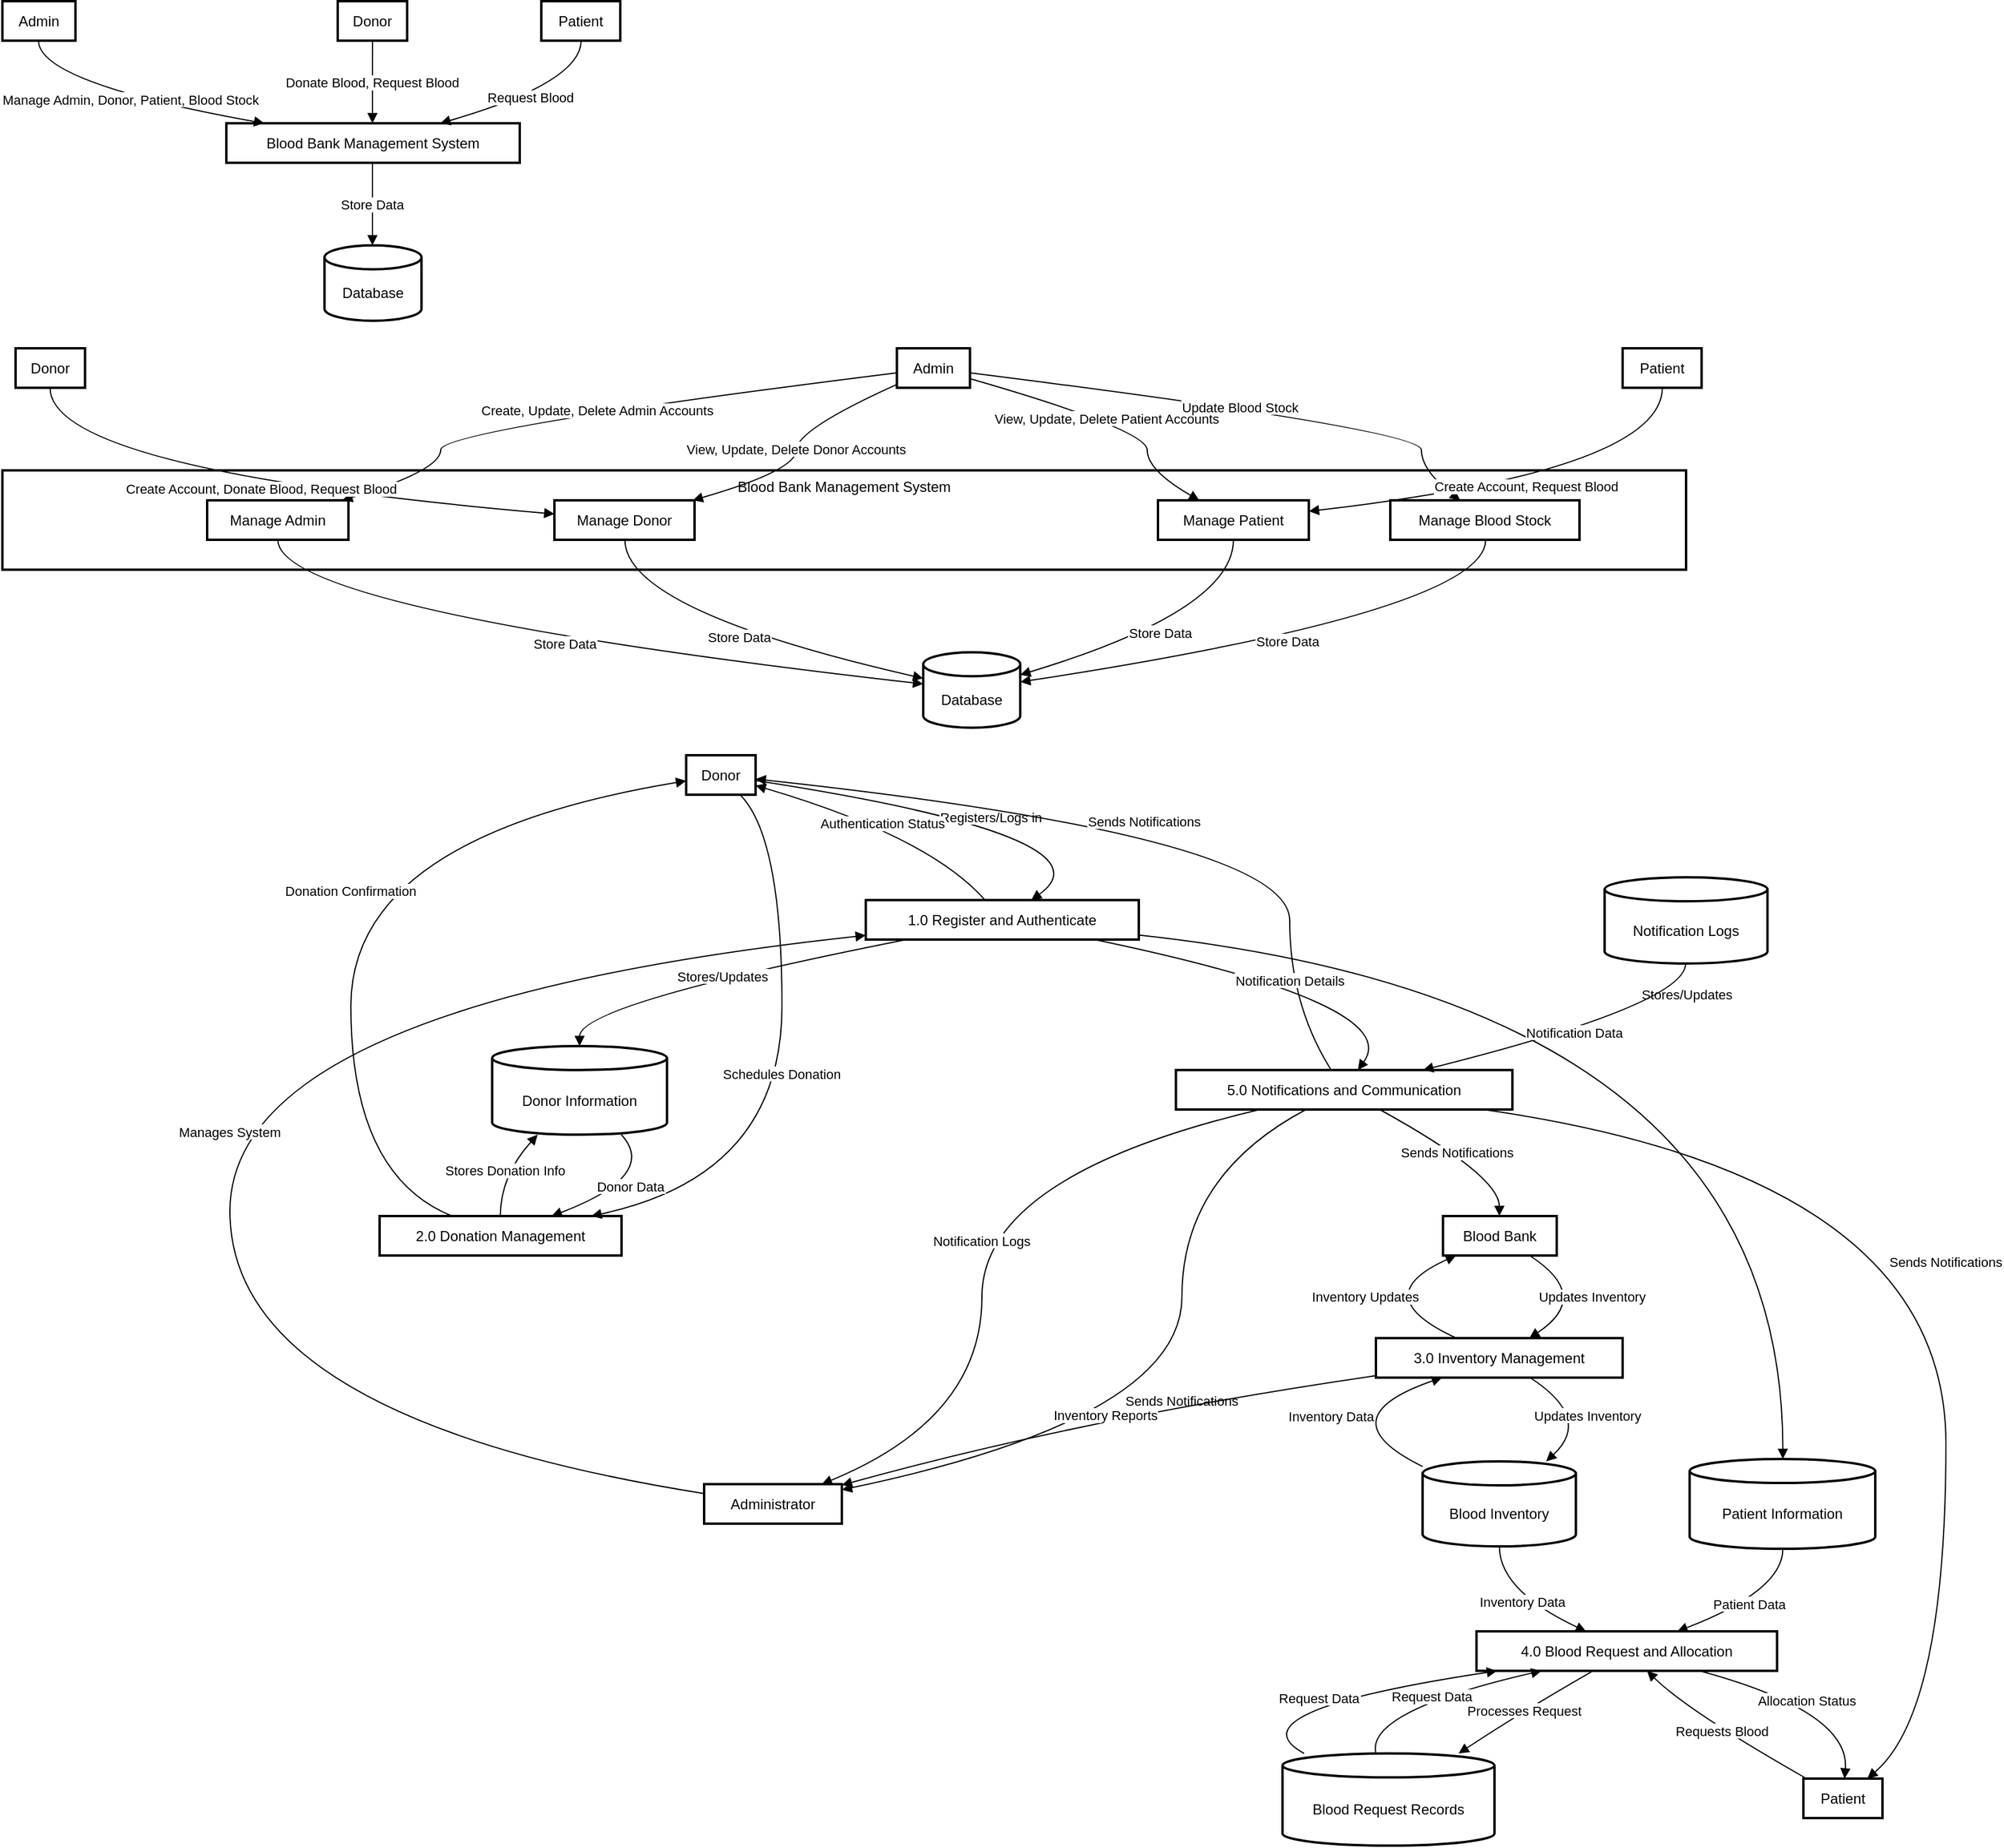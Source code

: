 <mxfile version="24.5.2" type="github">
  <diagram name="Page-1" id="7Al2jOYt5N-tBdOvpTQu">
    <mxGraphModel dx="1750" dy="942" grid="1" gridSize="10" guides="1" tooltips="1" connect="1" arrows="1" fold="1" page="1" pageScale="1" pageWidth="850" pageHeight="1100" math="0" shadow="0">
      <root>
        <mxCell id="0" />
        <mxCell id="1" parent="0" />
        <mxCell id="0MlRzv6bR06kwgjE7RUj-1" value="Admin" style="whiteSpace=wrap;strokeWidth=2;" vertex="1" parent="1">
          <mxGeometry x="20" y="20" width="61" height="33" as="geometry" />
        </mxCell>
        <mxCell id="0MlRzv6bR06kwgjE7RUj-2" value="Blood Bank Management System" style="whiteSpace=wrap;strokeWidth=2;" vertex="1" parent="1">
          <mxGeometry x="207" y="122" width="245" height="33" as="geometry" />
        </mxCell>
        <mxCell id="0MlRzv6bR06kwgjE7RUj-3" value="Donor" style="whiteSpace=wrap;strokeWidth=2;" vertex="1" parent="1">
          <mxGeometry x="300" y="20" width="58" height="33" as="geometry" />
        </mxCell>
        <mxCell id="0MlRzv6bR06kwgjE7RUj-4" value="Patient" style="whiteSpace=wrap;strokeWidth=2;" vertex="1" parent="1">
          <mxGeometry x="470" y="20" width="66" height="33" as="geometry" />
        </mxCell>
        <mxCell id="0MlRzv6bR06kwgjE7RUj-5" value="Database" style="shape=cylinder3;boundedLbl=1;backgroundOutline=1;size=10;strokeWidth=2;whiteSpace=wrap;" vertex="1" parent="1">
          <mxGeometry x="289" y="224" width="81" height="63" as="geometry" />
        </mxCell>
        <mxCell id="0MlRzv6bR06kwgjE7RUj-6" value="Manage Admin, Donor, Patient, Blood Stock" style="curved=1;startArrow=none;endArrow=block;exitX=0.495;exitY=1.012;entryX=0.125;entryY=-0.006;rounded=0;" edge="1" parent="1" source="0MlRzv6bR06kwgjE7RUj-1" target="0MlRzv6bR06kwgjE7RUj-2">
          <mxGeometry relative="1" as="geometry">
            <Array as="points">
              <mxPoint x="50" y="88" />
            </Array>
          </mxGeometry>
        </mxCell>
        <mxCell id="0MlRzv6bR06kwgjE7RUj-7" value="Donate Blood, Request Blood" style="curved=1;startArrow=none;endArrow=block;exitX=0.501;exitY=1.012;entryX=0.498;entryY=-0.006;rounded=0;" edge="1" parent="1" source="0MlRzv6bR06kwgjE7RUj-3" target="0MlRzv6bR06kwgjE7RUj-2">
          <mxGeometry relative="1" as="geometry">
            <Array as="points" />
          </mxGeometry>
        </mxCell>
        <mxCell id="0MlRzv6bR06kwgjE7RUj-8" value="Request Blood" style="curved=1;startArrow=none;endArrow=block;exitX=0.505;exitY=1.012;entryX=0.732;entryY=-0.006;rounded=0;" edge="1" parent="1" source="0MlRzv6bR06kwgjE7RUj-4" target="0MlRzv6bR06kwgjE7RUj-2">
          <mxGeometry relative="1" as="geometry">
            <Array as="points">
              <mxPoint x="503" y="88" />
            </Array>
          </mxGeometry>
        </mxCell>
        <mxCell id="0MlRzv6bR06kwgjE7RUj-9" value="Store Data" style="curved=1;startArrow=none;endArrow=block;exitX=0.498;exitY=1.006;entryX=0.494;entryY=-0.006;rounded=0;" edge="1" parent="1" source="0MlRzv6bR06kwgjE7RUj-2" target="0MlRzv6bR06kwgjE7RUj-5">
          <mxGeometry relative="1" as="geometry">
            <Array as="points" />
          </mxGeometry>
        </mxCell>
        <mxCell id="0MlRzv6bR06kwgjE7RUj-10" value="Blood Bank Management System" style="whiteSpace=wrap;strokeWidth=2;verticalAlign=top;" vertex="1" parent="1">
          <mxGeometry x="20" y="412" width="1406" height="83" as="geometry" />
        </mxCell>
        <mxCell id="0MlRzv6bR06kwgjE7RUj-11" value="Manage Admin" style="whiteSpace=wrap;strokeWidth=2;" vertex="1" parent="1">
          <mxGeometry x="191" y="437" width="118" height="33" as="geometry" />
        </mxCell>
        <mxCell id="0MlRzv6bR06kwgjE7RUj-12" value="Manage Donor" style="whiteSpace=wrap;strokeWidth=2;" vertex="1" parent="1">
          <mxGeometry x="481" y="437" width="117" height="33" as="geometry" />
        </mxCell>
        <mxCell id="0MlRzv6bR06kwgjE7RUj-13" value="Manage Patient" style="whiteSpace=wrap;strokeWidth=2;" vertex="1" parent="1">
          <mxGeometry x="985" y="437" width="126" height="33" as="geometry" />
        </mxCell>
        <mxCell id="0MlRzv6bR06kwgjE7RUj-14" value="Manage Blood Stock" style="whiteSpace=wrap;strokeWidth=2;" vertex="1" parent="1">
          <mxGeometry x="1179" y="437" width="158" height="33" as="geometry" />
        </mxCell>
        <mxCell id="0MlRzv6bR06kwgjE7RUj-15" value="Admin" style="whiteSpace=wrap;strokeWidth=2;" vertex="1" parent="1">
          <mxGeometry x="767" y="310" width="61" height="33" as="geometry" />
        </mxCell>
        <mxCell id="0MlRzv6bR06kwgjE7RUj-16" value="Donor" style="whiteSpace=wrap;strokeWidth=2;" vertex="1" parent="1">
          <mxGeometry x="31" y="310" width="58" height="33" as="geometry" />
        </mxCell>
        <mxCell id="0MlRzv6bR06kwgjE7RUj-17" value="Patient" style="whiteSpace=wrap;strokeWidth=2;" vertex="1" parent="1">
          <mxGeometry x="1373" y="310" width="66" height="33" as="geometry" />
        </mxCell>
        <mxCell id="0MlRzv6bR06kwgjE7RUj-18" value="Database" style="shape=cylinder3;boundedLbl=1;backgroundOutline=1;size=10;strokeWidth=2;whiteSpace=wrap;" vertex="1" parent="1">
          <mxGeometry x="789" y="564" width="81" height="63" as="geometry" />
        </mxCell>
        <mxCell id="0MlRzv6bR06kwgjE7RUj-19" value="Create, Update, Delete Admin Accounts" style="curved=1;startArrow=none;endArrow=block;exitX=-0.0;exitY=0.62;entryX=0.962;entryY=-0.006;rounded=0;" edge="1" parent="1" source="0MlRzv6bR06kwgjE7RUj-15" target="0MlRzv6bR06kwgjE7RUj-11">
          <mxGeometry relative="1" as="geometry">
            <Array as="points">
              <mxPoint x="386" y="378" />
              <mxPoint x="386" y="412" />
            </Array>
          </mxGeometry>
        </mxCell>
        <mxCell id="0MlRzv6bR06kwgjE7RUj-20" value="View, Update, Delete Donor Accounts" style="curved=1;startArrow=none;endArrow=block;exitX=-0.0;exitY=0.915;entryX=0.993;entryY=-0.006;rounded=0;" edge="1" parent="1" source="0MlRzv6bR06kwgjE7RUj-15" target="0MlRzv6bR06kwgjE7RUj-12">
          <mxGeometry relative="1" as="geometry">
            <Array as="points">
              <mxPoint x="683" y="378" />
              <mxPoint x="683" y="412" />
            </Array>
          </mxGeometry>
        </mxCell>
        <mxCell id="0MlRzv6bR06kwgjE7RUj-21" value="View, Update, Delete Patient Accounts" style="curved=1;startArrow=none;endArrow=block;exitX=0.996;exitY=0.768;entryX=0.271;entryY=-0.006;rounded=0;" edge="1" parent="1" source="0MlRzv6bR06kwgjE7RUj-15" target="0MlRzv6bR06kwgjE7RUj-13">
          <mxGeometry relative="1" as="geometry">
            <Array as="points">
              <mxPoint x="976" y="378" />
              <mxPoint x="976" y="412" />
            </Array>
          </mxGeometry>
        </mxCell>
        <mxCell id="0MlRzv6bR06kwgjE7RUj-22" value="Update Blood Stock" style="curved=1;startArrow=none;endArrow=block;exitX=0.996;exitY=0.621;entryX=0.368;entryY=-0.006;rounded=0;" edge="1" parent="1" source="0MlRzv6bR06kwgjE7RUj-15" target="0MlRzv6bR06kwgjE7RUj-14">
          <mxGeometry relative="1" as="geometry">
            <Array as="points">
              <mxPoint x="1205" y="378" />
              <mxPoint x="1205" y="412" />
            </Array>
          </mxGeometry>
        </mxCell>
        <mxCell id="0MlRzv6bR06kwgjE7RUj-23" value="Create Account, Donate Blood, Request Blood" style="curved=1;startArrow=none;endArrow=block;exitX=0.496;exitY=1.012;entryX=0.002;entryY=0.346;rounded=0;" edge="1" parent="1" source="0MlRzv6bR06kwgjE7RUj-16" target="0MlRzv6bR06kwgjE7RUj-12">
          <mxGeometry relative="1" as="geometry">
            <Array as="points">
              <mxPoint x="60" y="412" />
            </Array>
          </mxGeometry>
        </mxCell>
        <mxCell id="0MlRzv6bR06kwgjE7RUj-24" value="Create Account, Request Blood" style="curved=1;startArrow=none;endArrow=block;exitX=0.503;exitY=1.012;entryX=0.999;entryY=0.278;rounded=0;" edge="1" parent="1" source="0MlRzv6bR06kwgjE7RUj-17" target="0MlRzv6bR06kwgjE7RUj-13">
          <mxGeometry relative="1" as="geometry">
            <Array as="points">
              <mxPoint x="1406" y="412" />
            </Array>
          </mxGeometry>
        </mxCell>
        <mxCell id="0MlRzv6bR06kwgjE7RUj-25" value="Store Data" style="curved=1;startArrow=none;endArrow=block;exitX=0.5;exitY=1.006;entryX=0.002;entryY=0.42;rounded=0;" edge="1" parent="1" source="0MlRzv6bR06kwgjE7RUj-11" target="0MlRzv6bR06kwgjE7RUj-18">
          <mxGeometry relative="1" as="geometry">
            <Array as="points">
              <mxPoint x="250" y="529" />
            </Array>
          </mxGeometry>
        </mxCell>
        <mxCell id="0MlRzv6bR06kwgjE7RUj-26" value="Store Data" style="curved=1;startArrow=none;endArrow=block;exitX=0.503;exitY=1.006;entryX=0.002;entryY=0.347;rounded=0;" edge="1" parent="1" source="0MlRzv6bR06kwgjE7RUj-12" target="0MlRzv6bR06kwgjE7RUj-18">
          <mxGeometry relative="1" as="geometry">
            <Array as="points">
              <mxPoint x="540" y="529" />
            </Array>
          </mxGeometry>
        </mxCell>
        <mxCell id="0MlRzv6bR06kwgjE7RUj-27" value="Store Data" style="curved=1;startArrow=none;endArrow=block;exitX=0.5;exitY=1.006;entryX=0.997;entryY=0.3;rounded=0;" edge="1" parent="1" source="0MlRzv6bR06kwgjE7RUj-13" target="0MlRzv6bR06kwgjE7RUj-18">
          <mxGeometry relative="1" as="geometry">
            <Array as="points">
              <mxPoint x="1048" y="529" />
            </Array>
          </mxGeometry>
        </mxCell>
        <mxCell id="0MlRzv6bR06kwgjE7RUj-28" value="Store Data" style="curved=1;startArrow=none;endArrow=block;exitX=0.504;exitY=1.006;entryX=0.997;entryY=0.394;rounded=0;" edge="1" parent="1" source="0MlRzv6bR06kwgjE7RUj-14" target="0MlRzv6bR06kwgjE7RUj-18">
          <mxGeometry relative="1" as="geometry">
            <Array as="points">
              <mxPoint x="1259" y="529" />
            </Array>
          </mxGeometry>
        </mxCell>
        <mxCell id="0MlRzv6bR06kwgjE7RUj-29" value="Donor" style="whiteSpace=wrap;strokeWidth=2;" vertex="1" parent="1">
          <mxGeometry x="591" y="650" width="58" height="33" as="geometry" />
        </mxCell>
        <mxCell id="0MlRzv6bR06kwgjE7RUj-30" value="Patient" style="whiteSpace=wrap;strokeWidth=2;" vertex="1" parent="1">
          <mxGeometry x="1524" y="1505" width="66" height="33" as="geometry" />
        </mxCell>
        <mxCell id="0MlRzv6bR06kwgjE7RUj-31" value="Administrator" style="whiteSpace=wrap;strokeWidth=2;" vertex="1" parent="1">
          <mxGeometry x="606" y="1259" width="115" height="33" as="geometry" />
        </mxCell>
        <mxCell id="0MlRzv6bR06kwgjE7RUj-32" value="Blood Bank" style="whiteSpace=wrap;strokeWidth=2;" vertex="1" parent="1">
          <mxGeometry x="1223" y="1035" width="95" height="33" as="geometry" />
        </mxCell>
        <mxCell id="0MlRzv6bR06kwgjE7RUj-33" value="1.0 Register and Authenticate" style="whiteSpace=wrap;strokeWidth=2;" vertex="1" parent="1">
          <mxGeometry x="741" y="771" width="228" height="33" as="geometry" />
        </mxCell>
        <mxCell id="0MlRzv6bR06kwgjE7RUj-34" value="2.0 Donation Management" style="whiteSpace=wrap;strokeWidth=2;" vertex="1" parent="1">
          <mxGeometry x="335" y="1035" width="202" height="33" as="geometry" />
        </mxCell>
        <mxCell id="0MlRzv6bR06kwgjE7RUj-35" value="3.0 Inventory Management" style="whiteSpace=wrap;strokeWidth=2;" vertex="1" parent="1">
          <mxGeometry x="1167" y="1137" width="206" height="33" as="geometry" />
        </mxCell>
        <mxCell id="0MlRzv6bR06kwgjE7RUj-36" value="4.0 Blood Request and Allocation" style="whiteSpace=wrap;strokeWidth=2;" vertex="1" parent="1">
          <mxGeometry x="1251" y="1382" width="251" height="33" as="geometry" />
        </mxCell>
        <mxCell id="0MlRzv6bR06kwgjE7RUj-37" value="5.0 Notifications and Communication" style="whiteSpace=wrap;strokeWidth=2;" vertex="1" parent="1">
          <mxGeometry x="1000" y="913" width="281" height="33" as="geometry" />
        </mxCell>
        <mxCell id="0MlRzv6bR06kwgjE7RUj-38" value="Donor Information" style="shape=cylinder3;boundedLbl=1;backgroundOutline=1;size=10;strokeWidth=2;whiteSpace=wrap;" vertex="1" parent="1">
          <mxGeometry x="429" y="893" width="146" height="74" as="geometry" />
        </mxCell>
        <mxCell id="0MlRzv6bR06kwgjE7RUj-39" value="Patient Information" style="shape=cylinder3;boundedLbl=1;backgroundOutline=1;size=10;strokeWidth=2;whiteSpace=wrap;" vertex="1" parent="1">
          <mxGeometry x="1429" y="1238" width="155" height="75" as="geometry" />
        </mxCell>
        <mxCell id="0MlRzv6bR06kwgjE7RUj-40" value="Blood Inventory" style="shape=cylinder3;boundedLbl=1;backgroundOutline=1;size=10;strokeWidth=2;whiteSpace=wrap;" vertex="1" parent="1">
          <mxGeometry x="1206" y="1240" width="128" height="71" as="geometry" />
        </mxCell>
        <mxCell id="0MlRzv6bR06kwgjE7RUj-41" value="Blood Request Records" style="shape=cylinder3;boundedLbl=1;backgroundOutline=1;size=10;strokeWidth=2;whiteSpace=wrap;" vertex="1" parent="1">
          <mxGeometry x="1089" y="1484" width="177" height="77" as="geometry" />
        </mxCell>
        <mxCell id="0MlRzv6bR06kwgjE7RUj-42" value="Notification Logs" style="shape=cylinder3;boundedLbl=1;backgroundOutline=1;size=10;strokeWidth=2;whiteSpace=wrap;" vertex="1" parent="1">
          <mxGeometry x="1358" y="752" width="136" height="72" as="geometry" />
        </mxCell>
        <mxCell id="0MlRzv6bR06kwgjE7RUj-43" value="Registers/Logs in" style="curved=1;startArrow=none;endArrow=block;exitX=0.993;exitY=0.64;entryX=0.604;entryY=0.01;rounded=0;" edge="1" parent="1" source="0MlRzv6bR06kwgjE7RUj-29" target="0MlRzv6bR06kwgjE7RUj-33">
          <mxGeometry relative="1" as="geometry">
            <Array as="points">
              <mxPoint x="953" y="718" />
            </Array>
          </mxGeometry>
        </mxCell>
        <mxCell id="0MlRzv6bR06kwgjE7RUj-44" value="Authentication Status" style="curved=1;startArrow=none;endArrow=block;exitX=0.438;exitY=0.01;entryX=0.993;entryY=0.762;rounded=0;" edge="1" parent="1" source="0MlRzv6bR06kwgjE7RUj-33" target="0MlRzv6bR06kwgjE7RUj-29">
          <mxGeometry relative="1" as="geometry">
            <Array as="points">
              <mxPoint x="794" y="718" />
            </Array>
          </mxGeometry>
        </mxCell>
        <mxCell id="0MlRzv6bR06kwgjE7RUj-45" value="Requests Blood" style="curved=1;startArrow=none;endArrow=block;exitX=0.052;exitY=0.014;entryX=0.568;entryY=1.004;rounded=0;" edge="1" parent="1" source="0MlRzv6bR06kwgjE7RUj-30" target="0MlRzv6bR06kwgjE7RUj-36">
          <mxGeometry relative="1" as="geometry">
            <Array as="points">
              <mxPoint x="1428" y="1449" />
            </Array>
          </mxGeometry>
        </mxCell>
        <mxCell id="0MlRzv6bR06kwgjE7RUj-46" value="Manages System" style="curved=1;startArrow=none;endArrow=block;exitX=-0.004;exitY=0.236;entryX=0.002;entryY=0.893;rounded=0;" edge="1" parent="1" source="0MlRzv6bR06kwgjE7RUj-31" target="0MlRzv6bR06kwgjE7RUj-33">
          <mxGeometry relative="1" as="geometry">
            <Array as="points">
              <mxPoint x="210" y="1204" />
              <mxPoint x="210" y="858" />
            </Array>
          </mxGeometry>
        </mxCell>
        <mxCell id="0MlRzv6bR06kwgjE7RUj-47" value="Updates Inventory" style="curved=1;startArrow=none;endArrow=block;exitX=0.765;exitY=1.006;entryX=0.625;entryY=-0.012;rounded=0;" edge="1" parent="1" source="0MlRzv6bR06kwgjE7RUj-32" target="0MlRzv6bR06kwgjE7RUj-35">
          <mxGeometry relative="1" as="geometry">
            <Array as="points">
              <mxPoint x="1348" y="1102" />
            </Array>
          </mxGeometry>
        </mxCell>
        <mxCell id="0MlRzv6bR06kwgjE7RUj-48" value="Inventory Updates" style="curved=1;startArrow=none;endArrow=block;exitX=0.322;exitY=-0.012;entryX=0.11;entryY=1.006;rounded=0;" edge="1" parent="1" source="0MlRzv6bR06kwgjE7RUj-35" target="0MlRzv6bR06kwgjE7RUj-32">
          <mxGeometry relative="1" as="geometry">
            <Array as="points">
              <mxPoint x="1158" y="1102" />
            </Array>
          </mxGeometry>
        </mxCell>
        <mxCell id="0MlRzv6bR06kwgjE7RUj-49" value="Stores/Updates" style="curved=1;startArrow=none;endArrow=block;exitX=0.134;exitY=1.022;entryX=0.5;entryY=-0.005;rounded=0;" edge="1" parent="1" source="0MlRzv6bR06kwgjE7RUj-33" target="0MlRzv6bR06kwgjE7RUj-38">
          <mxGeometry relative="1" as="geometry">
            <Array as="points">
              <mxPoint x="502" y="858" />
            </Array>
          </mxGeometry>
        </mxCell>
        <mxCell id="0MlRzv6bR06kwgjE7RUj-50" value="Stores/Updates" style="curved=1;startArrow=none;endArrow=block;exitX=1.003;exitY=0.89;entryX=0.502;entryY=0.005;rounded=0;" edge="1" parent="1" source="0MlRzv6bR06kwgjE7RUj-33" target="0MlRzv6bR06kwgjE7RUj-39">
          <mxGeometry relative="1" as="geometry">
            <Array as="points">
              <mxPoint x="1507" y="858" />
            </Array>
          </mxGeometry>
        </mxCell>
        <mxCell id="0MlRzv6bR06kwgjE7RUj-51" value="Schedules Donation" style="curved=1;startArrow=none;endArrow=block;exitX=0.782;exitY=1.012;entryX=0.88;entryY=-0.006;rounded=0;" edge="1" parent="1" source="0MlRzv6bR06kwgjE7RUj-29" target="0MlRzv6bR06kwgjE7RUj-34">
          <mxGeometry relative="1" as="geometry">
            <Array as="points">
              <mxPoint x="671" y="718" />
              <mxPoint x="671" y="1001" />
            </Array>
          </mxGeometry>
        </mxCell>
        <mxCell id="0MlRzv6bR06kwgjE7RUj-52" value="Stores Donation Info" style="curved=1;startArrow=none;endArrow=block;exitX=0.499;exitY=-0.006;entryX=0.264;entryY=0.992;rounded=0;" edge="1" parent="1" source="0MlRzv6bR06kwgjE7RUj-34" target="0MlRzv6bR06kwgjE7RUj-38">
          <mxGeometry relative="1" as="geometry">
            <Array as="points">
              <mxPoint x="436" y="1001" />
            </Array>
          </mxGeometry>
        </mxCell>
        <mxCell id="0MlRzv6bR06kwgjE7RUj-53" value="Updates Inventory" style="curved=1;startArrow=none;endArrow=block;exitX=0.625;exitY=1.0;entryX=0.804;entryY=0.003;rounded=0;" edge="1" parent="1" source="0MlRzv6bR06kwgjE7RUj-35" target="0MlRzv6bR06kwgjE7RUj-40">
          <mxGeometry relative="1" as="geometry">
            <Array as="points">
              <mxPoint x="1348" y="1204" />
            </Array>
          </mxGeometry>
        </mxCell>
        <mxCell id="0MlRzv6bR06kwgjE7RUj-54" value="Inventory Data" style="curved=1;startArrow=none;endArrow=block;exitX=0.0;exitY=0.061;entryX=0.268;entryY=1.0;rounded=0;" edge="1" parent="1" source="0MlRzv6bR06kwgjE7RUj-40" target="0MlRzv6bR06kwgjE7RUj-35">
          <mxGeometry relative="1" as="geometry">
            <Array as="points">
              <mxPoint x="1124" y="1204" />
            </Array>
          </mxGeometry>
        </mxCell>
        <mxCell id="0MlRzv6bR06kwgjE7RUj-55" value="Processes Request" style="curved=1;startArrow=none;endArrow=block;exitX=0.387;exitY=1.004;entryX=0.835;entryY=-0.006;rounded=0;" edge="1" parent="1" source="0MlRzv6bR06kwgjE7RUj-36" target="0MlRzv6bR06kwgjE7RUj-41">
          <mxGeometry relative="1" as="geometry">
            <Array as="points">
              <mxPoint x="1289" y="1449" />
            </Array>
          </mxGeometry>
        </mxCell>
        <mxCell id="0MlRzv6bR06kwgjE7RUj-56" value="Request Data" style="curved=1;startArrow=none;endArrow=block;exitX=0.44;exitY=-0.006;entryX=0.214;entryY=1.004;rounded=0;" edge="1" parent="1" source="0MlRzv6bR06kwgjE7RUj-41" target="0MlRzv6bR06kwgjE7RUj-36">
          <mxGeometry relative="1" as="geometry">
            <Array as="points">
              <mxPoint x="1158" y="1449" />
            </Array>
          </mxGeometry>
        </mxCell>
        <mxCell id="0MlRzv6bR06kwgjE7RUj-57" value="Sends Notifications" style="curved=1;startArrow=none;endArrow=block;exitX=0.461;exitY=-0.005;entryX=0.993;entryY=0.6;rounded=0;" edge="1" parent="1" source="0MlRzv6bR06kwgjE7RUj-37" target="0MlRzv6bR06kwgjE7RUj-29">
          <mxGeometry relative="1" as="geometry">
            <Array as="points">
              <mxPoint x="1095" y="858" />
              <mxPoint x="1095" y="718" />
            </Array>
          </mxGeometry>
        </mxCell>
        <mxCell id="0MlRzv6bR06kwgjE7RUj-58" value="Sends Notifications" style="curved=1;startArrow=none;endArrow=block;exitX=0.919;exitY=1.007;entryX=0.8;entryY=0.014;rounded=0;" edge="1" parent="1" source="0MlRzv6bR06kwgjE7RUj-37" target="0MlRzv6bR06kwgjE7RUj-30">
          <mxGeometry relative="1" as="geometry">
            <Array as="points">
              <mxPoint x="1643" y="1001" />
              <mxPoint x="1643" y="1449" />
            </Array>
          </mxGeometry>
        </mxCell>
        <mxCell id="0MlRzv6bR06kwgjE7RUj-59" value="Sends Notifications" style="curved=1;startArrow=none;endArrow=block;exitX=0.385;exitY=1.007;entryX=0.995;entryY=0.146;rounded=0;" edge="1" parent="1" source="0MlRzv6bR06kwgjE7RUj-37" target="0MlRzv6bR06kwgjE7RUj-31">
          <mxGeometry relative="1" as="geometry">
            <Array as="points">
              <mxPoint x="1005" y="1001" />
              <mxPoint x="1005" y="1204" />
            </Array>
          </mxGeometry>
        </mxCell>
        <mxCell id="0MlRzv6bR06kwgjE7RUj-60" value="Sends Notifications" style="curved=1;startArrow=none;endArrow=block;exitX=0.607;exitY=1.007;entryX=0.496;entryY=-0.006;rounded=0;" edge="1" parent="1" source="0MlRzv6bR06kwgjE7RUj-37" target="0MlRzv6bR06kwgjE7RUj-32">
          <mxGeometry relative="1" as="geometry">
            <Array as="points">
              <mxPoint x="1270" y="1001" />
            </Array>
          </mxGeometry>
        </mxCell>
        <mxCell id="0MlRzv6bR06kwgjE7RUj-61" value="Donor Data" style="curved=1;startArrow=none;endArrow=block;exitX=0.735;exitY=0.992;entryX=0.714;entryY=-0.006;rounded=0;" edge="1" parent="1" source="0MlRzv6bR06kwgjE7RUj-38" target="0MlRzv6bR06kwgjE7RUj-34">
          <mxGeometry relative="1" as="geometry">
            <Array as="points">
              <mxPoint x="568" y="1001" />
            </Array>
          </mxGeometry>
        </mxCell>
        <mxCell id="0MlRzv6bR06kwgjE7RUj-62" value="Patient Data" style="curved=1;startArrow=none;endArrow=block;exitX=0.502;exitY=1.004;entryX=0.671;entryY=-0.009;rounded=0;" edge="1" parent="1" source="0MlRzv6bR06kwgjE7RUj-39" target="0MlRzv6bR06kwgjE7RUj-36">
          <mxGeometry relative="1" as="geometry">
            <Array as="points">
              <mxPoint x="1507" y="1348" />
            </Array>
          </mxGeometry>
        </mxCell>
        <mxCell id="0MlRzv6bR06kwgjE7RUj-63" value="Inventory Data" style="curved=1;startArrow=none;endArrow=block;exitX=0.501;exitY=1.008;entryX=0.362;entryY=-0.009;rounded=0;" edge="1" parent="1" source="0MlRzv6bR06kwgjE7RUj-40" target="0MlRzv6bR06kwgjE7RUj-36">
          <mxGeometry relative="1" as="geometry">
            <Array as="points">
              <mxPoint x="1270" y="1348" />
            </Array>
          </mxGeometry>
        </mxCell>
        <mxCell id="0MlRzv6bR06kwgjE7RUj-64" value="Request Data" style="curved=1;startArrow=none;endArrow=block;exitX=0.097;exitY=-0.006;entryX=0.065;entryY=1.004;rounded=0;" edge="1" parent="1" source="0MlRzv6bR06kwgjE7RUj-41" target="0MlRzv6bR06kwgjE7RUj-36">
          <mxGeometry relative="1" as="geometry">
            <Array as="points">
              <mxPoint x="1043" y="1449" />
            </Array>
          </mxGeometry>
        </mxCell>
        <mxCell id="0MlRzv6bR06kwgjE7RUj-65" value="Notification Data" style="curved=1;startArrow=none;endArrow=block;exitX=0.497;exitY=1.003;entryX=0.737;entryY=-0.005;rounded=0;" edge="1" parent="1" source="0MlRzv6bR06kwgjE7RUj-42" target="0MlRzv6bR06kwgjE7RUj-37">
          <mxGeometry relative="1" as="geometry">
            <Array as="points">
              <mxPoint x="1426" y="858" />
            </Array>
          </mxGeometry>
        </mxCell>
        <mxCell id="0MlRzv6bR06kwgjE7RUj-66" value="Donation Confirmation" style="curved=1;startArrow=none;endArrow=block;exitX=0.297;exitY=-0.006;entryX=-0.006;entryY=0.651;rounded=0;" edge="1" parent="1" source="0MlRzv6bR06kwgjE7RUj-34" target="0MlRzv6bR06kwgjE7RUj-29">
          <mxGeometry relative="1" as="geometry">
            <Array as="points">
              <mxPoint x="311" y="1001" />
              <mxPoint x="311" y="718" />
            </Array>
          </mxGeometry>
        </mxCell>
        <mxCell id="0MlRzv6bR06kwgjE7RUj-67" value="Inventory Reports" style="curved=1;startArrow=none;endArrow=block;exitX=0.001;exitY=0.949;entryX=0.995;entryY=0.029;rounded=0;" edge="1" parent="1" source="0MlRzv6bR06kwgjE7RUj-35" target="0MlRzv6bR06kwgjE7RUj-31">
          <mxGeometry relative="1" as="geometry">
            <Array as="points">
              <mxPoint x="922" y="1204" />
            </Array>
          </mxGeometry>
        </mxCell>
        <mxCell id="0MlRzv6bR06kwgjE7RUj-68" value="Allocation Status" style="curved=1;startArrow=none;endArrow=block;exitX=0.744;exitY=1.004;entryX=0.52;entryY=0.014;rounded=0;" edge="1" parent="1" source="0MlRzv6bR06kwgjE7RUj-36" target="0MlRzv6bR06kwgjE7RUj-30">
          <mxGeometry relative="1" as="geometry">
            <Array as="points">
              <mxPoint x="1563" y="1449" />
            </Array>
          </mxGeometry>
        </mxCell>
        <mxCell id="0MlRzv6bR06kwgjE7RUj-69" value="Notification Logs" style="curved=1;startArrow=none;endArrow=block;exitX=0.246;exitY=1.007;entryX=0.851;entryY=0.005;rounded=0;" edge="1" parent="1" source="0MlRzv6bR06kwgjE7RUj-37" target="0MlRzv6bR06kwgjE7RUj-31">
          <mxGeometry relative="1" as="geometry">
            <Array as="points">
              <mxPoint x="838" y="1001" />
              <mxPoint x="838" y="1204" />
            </Array>
          </mxGeometry>
        </mxCell>
        <mxCell id="0MlRzv6bR06kwgjE7RUj-70" value="Notification Details" style="curved=1;startArrow=none;endArrow=block;exitX=0.852;exitY=1.022;entryX=0.541;entryY=-0.005;rounded=0;" edge="1" parent="1" source="0MlRzv6bR06kwgjE7RUj-33" target="0MlRzv6bR06kwgjE7RUj-37">
          <mxGeometry relative="1" as="geometry">
            <Array as="points">
              <mxPoint x="1192" y="858" />
            </Array>
          </mxGeometry>
        </mxCell>
      </root>
    </mxGraphModel>
  </diagram>
</mxfile>
